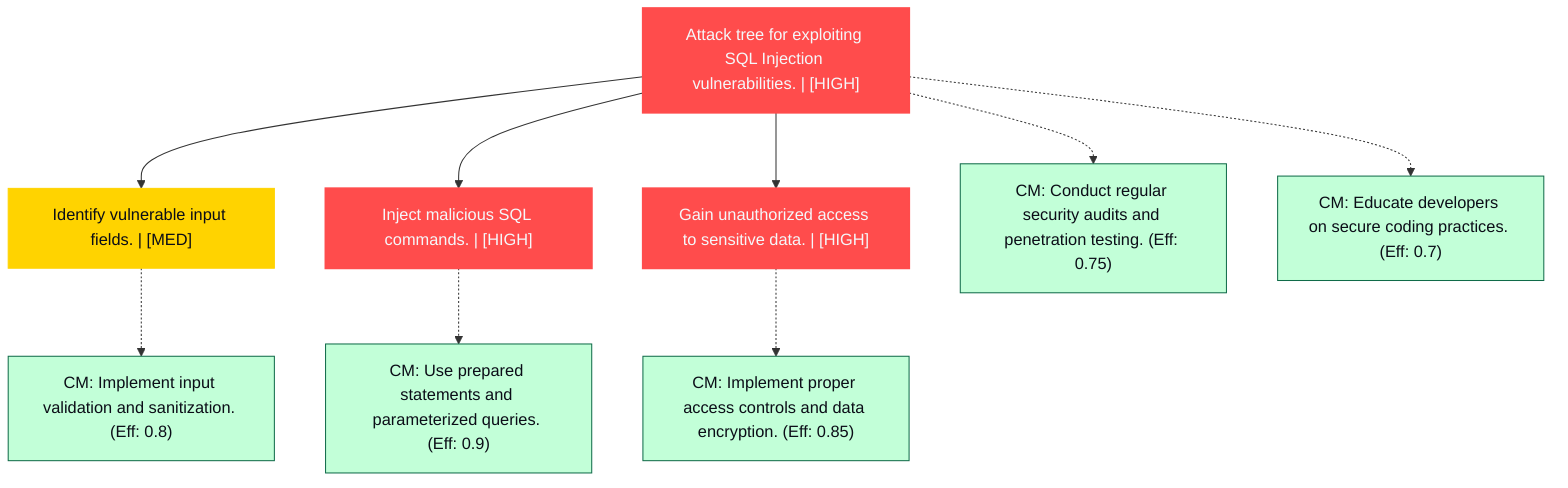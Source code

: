 graph TB
  node_01K65YGXG9TYX0D4F372067HPY["Attack tree for exploiting SQL Injection vulnerabilities. | [HIGH]"]:::highRisk
  node_01K65YGXG9TYX0D4F372067HPY-1["Identify vulnerable input fields. | [MED]"]:::mediumRisk
  node_01K65YGXG9TYX0D4F372067HPY-1_cm_0["CM: Implement input validation and sanitization. (Eff: 0.8)"]:::countermeasure
  node_01K65YGXG9TYX0D4F372067HPY-2["Inject malicious SQL commands. | [HIGH]"]:::highRisk
  node_01K65YGXG9TYX0D4F372067HPY-2_cm_0["CM: Use prepared statements and parameterized queries. (Eff: 0.9)"]:::countermeasure
  node_01K65YGXG9TYX0D4F372067HPY-3["Gain unauthorized access to sensitive data. | [HIGH]"]:::highRisk
  node_01K65YGXG9TYX0D4F372067HPY-3_cm_0["CM: Implement proper access controls and data encryption. (Eff: 0.85)"]:::countermeasure
  node_01K65YGXG9TYX0D4F372067HPY_cm_0["CM: Conduct regular security audits and penetration testing. (Eff: 0.75)"]:::countermeasure
  node_01K65YGXG9TYX0D4F372067HPY_cm_1["CM: Educate developers on secure coding practices. (Eff: 0.7)"]:::countermeasure

  node_01K65YGXG9TYX0D4F372067HPY --> node_01K65YGXG9TYX0D4F372067HPY-1
  node_01K65YGXG9TYX0D4F372067HPY-1 -.-> node_01K65YGXG9TYX0D4F372067HPY-1_cm_0
  node_01K65YGXG9TYX0D4F372067HPY --> node_01K65YGXG9TYX0D4F372067HPY-2
  node_01K65YGXG9TYX0D4F372067HPY-2 -.-> node_01K65YGXG9TYX0D4F372067HPY-2_cm_0
  node_01K65YGXG9TYX0D4F372067HPY --> node_01K65YGXG9TYX0D4F372067HPY-3
  node_01K65YGXG9TYX0D4F372067HPY-3 -.-> node_01K65YGXG9TYX0D4F372067HPY-3_cm_0
  node_01K65YGXG9TYX0D4F372067HPY -.-> node_01K65YGXG9TYX0D4F372067HPY_cm_0
  node_01K65YGXG9TYX0D4F372067HPY -.-> node_01K65YGXG9TYX0D4F372067HPY_cm_1

  classDef andNode fill:#FF4C4C,stroke:#FF4C4C,stroke-width:2px,color:#F5F7FA
  classDef orNode fill:#36FF8F,stroke:#36FF8F,stroke-width:2px,color:#0B0D17
  classDef leafNode fill:#29ABE2,stroke:#29ABE2,stroke-width:2px,color:#F5F7FA
  classDef highRisk fill:#FF4C4C,color:#F5F7FA,stroke:#FF4C4C,stroke-width:2px
  classDef mediumRisk fill:#FFD300,stroke:#FFD300,stroke-width:1px,color:#0B0D17
  classDef lowRisk fill:#FFF2B3,stroke:#FFF2B3,stroke-width:1px,color:#0B0D17
  classDef countermeasure fill:#C2FFD8,stroke:#106B49,stroke-width:1px,color:#0B0D17
  classDef reference fill:#A259FF,stroke:#c3a4ff,stroke-width:1px,stroke-dasharray:3 3,color:#F5F7FA
  classDef mitreNode stroke-dasharray:5 5
  classDef note fill:#ffffcc,stroke:#ffcc00,stroke-width:2px,stroke-dasharray:5 5